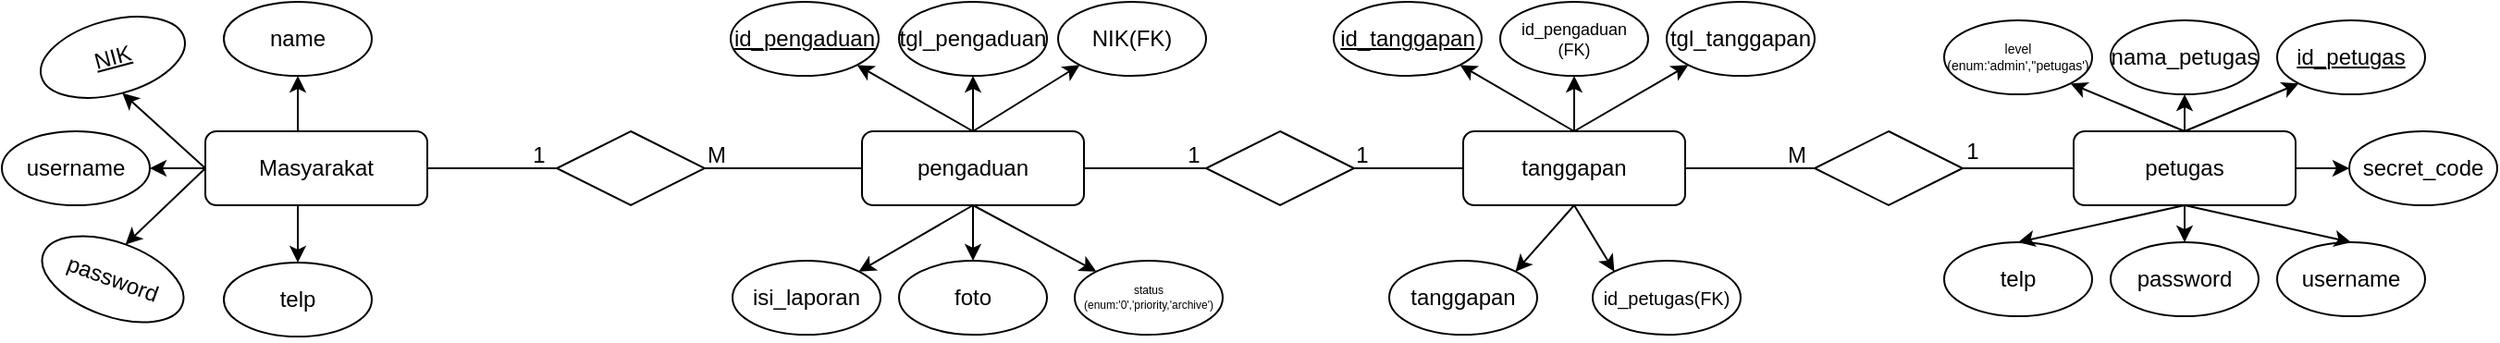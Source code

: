 <mxfile version="26.2.13">
  <diagram name="Page-1" id="a_6Jx9cXBVa1bQXX1JxQ">
    <mxGraphModel dx="886" dy="544" grid="1" gridSize="10" guides="1" tooltips="1" connect="1" arrows="1" fold="1" page="1" pageScale="1" pageWidth="3300" pageHeight="2339" math="0" shadow="0">
      <root>
        <mxCell id="0" />
        <mxCell id="1" parent="0" />
        <mxCell id="DezJtwTaErw59YhCSsbt-21" style="rounded=0;orthogonalLoop=1;jettySize=auto;html=1;exitX=0;exitY=0.5;exitDx=0;exitDy=0;entryX=0.5;entryY=0;entryDx=0;entryDy=0;" edge="1" parent="1" source="DezJtwTaErw59YhCSsbt-15" target="DezJtwTaErw59YhCSsbt-19">
          <mxGeometry relative="1" as="geometry" />
        </mxCell>
        <mxCell id="DezJtwTaErw59YhCSsbt-22" style="edgeStyle=orthogonalEdgeStyle;rounded=0;orthogonalLoop=1;jettySize=auto;html=1;exitX=0.5;exitY=1;exitDx=0;exitDy=0;entryX=0.5;entryY=0;entryDx=0;entryDy=0;" edge="1" parent="1" source="DezJtwTaErw59YhCSsbt-15" target="DezJtwTaErw59YhCSsbt-20">
          <mxGeometry relative="1" as="geometry" />
        </mxCell>
        <mxCell id="DezJtwTaErw59YhCSsbt-23" style="edgeStyle=orthogonalEdgeStyle;rounded=0;orthogonalLoop=1;jettySize=auto;html=1;exitX=0;exitY=0.5;exitDx=0;exitDy=0;entryX=1;entryY=0.5;entryDx=0;entryDy=0;" edge="1" parent="1" source="DezJtwTaErw59YhCSsbt-15" target="DezJtwTaErw59YhCSsbt-18">
          <mxGeometry relative="1" as="geometry" />
        </mxCell>
        <mxCell id="DezJtwTaErw59YhCSsbt-24" style="rounded=0;orthogonalLoop=1;jettySize=auto;html=1;exitX=0;exitY=0.5;exitDx=0;exitDy=0;entryX=0.5;entryY=1;entryDx=0;entryDy=0;" edge="1" parent="1" source="DezJtwTaErw59YhCSsbt-15" target="DezJtwTaErw59YhCSsbt-16">
          <mxGeometry relative="1" as="geometry" />
        </mxCell>
        <mxCell id="DezJtwTaErw59YhCSsbt-25" style="edgeStyle=orthogonalEdgeStyle;rounded=0;orthogonalLoop=1;jettySize=auto;html=1;exitX=0.5;exitY=0;exitDx=0;exitDy=0;entryX=0.5;entryY=1;entryDx=0;entryDy=0;" edge="1" parent="1" source="DezJtwTaErw59YhCSsbt-15" target="DezJtwTaErw59YhCSsbt-17">
          <mxGeometry relative="1" as="geometry" />
        </mxCell>
        <mxCell id="DezJtwTaErw59YhCSsbt-75" style="edgeStyle=orthogonalEdgeStyle;rounded=0;orthogonalLoop=1;jettySize=auto;html=1;exitX=1;exitY=0.5;exitDx=0;exitDy=0;entryX=0;entryY=0.5;entryDx=0;entryDy=0;endArrow=none;startFill=0;" edge="1" parent="1" source="DezJtwTaErw59YhCSsbt-15" target="DezJtwTaErw59YhCSsbt-74">
          <mxGeometry relative="1" as="geometry" />
        </mxCell>
        <mxCell id="DezJtwTaErw59YhCSsbt-15" value="Masyarakat" style="rounded=1;whiteSpace=wrap;html=1;fillColor=none;" vertex="1" parent="1">
          <mxGeometry x="240" y="240" width="120" height="40" as="geometry" />
        </mxCell>
        <mxCell id="DezJtwTaErw59YhCSsbt-16" value="NIK" style="ellipse;whiteSpace=wrap;html=1;fillColor=none;rotation=-15;fontStyle=4" vertex="1" parent="1">
          <mxGeometry x="150" y="180" width="80" height="40" as="geometry" />
        </mxCell>
        <mxCell id="DezJtwTaErw59YhCSsbt-17" value="name" style="ellipse;whiteSpace=wrap;html=1;fillColor=none;rotation=0;" vertex="1" parent="1">
          <mxGeometry x="250" y="170" width="80" height="40" as="geometry" />
        </mxCell>
        <mxCell id="DezJtwTaErw59YhCSsbt-18" value="username" style="ellipse;whiteSpace=wrap;html=1;fillColor=none;rotation=0;" vertex="1" parent="1">
          <mxGeometry x="130" y="240" width="80" height="40" as="geometry" />
        </mxCell>
        <mxCell id="DezJtwTaErw59YhCSsbt-19" value="password" style="ellipse;whiteSpace=wrap;html=1;fillColor=none;rotation=20;" vertex="1" parent="1">
          <mxGeometry x="150" y="300" width="80" height="40" as="geometry" />
        </mxCell>
        <mxCell id="DezJtwTaErw59YhCSsbt-20" value="telp" style="ellipse;whiteSpace=wrap;html=1;fillColor=none;rotation=0;" vertex="1" parent="1">
          <mxGeometry x="250" y="311" width="80" height="40" as="geometry" />
        </mxCell>
        <mxCell id="DezJtwTaErw59YhCSsbt-35" style="rounded=0;orthogonalLoop=1;jettySize=auto;html=1;exitX=0.5;exitY=0;exitDx=0;exitDy=0;entryX=0.5;entryY=1;entryDx=0;entryDy=0;" edge="1" parent="1" source="DezJtwTaErw59YhCSsbt-29" target="DezJtwTaErw59YhCSsbt-30">
          <mxGeometry relative="1" as="geometry" />
        </mxCell>
        <mxCell id="DezJtwTaErw59YhCSsbt-36" style="rounded=0;orthogonalLoop=1;jettySize=auto;html=1;exitX=0.5;exitY=0;exitDx=0;exitDy=0;entryX=0;entryY=1;entryDx=0;entryDy=0;" edge="1" parent="1" source="DezJtwTaErw59YhCSsbt-29" target="DezJtwTaErw59YhCSsbt-31">
          <mxGeometry relative="1" as="geometry" />
        </mxCell>
        <mxCell id="DezJtwTaErw59YhCSsbt-37" style="rounded=0;orthogonalLoop=1;jettySize=auto;html=1;exitX=1;exitY=0.5;exitDx=0;exitDy=0;entryX=0;entryY=0.5;entryDx=0;entryDy=0;" edge="1" parent="1" source="DezJtwTaErw59YhCSsbt-29" target="DezJtwTaErw59YhCSsbt-32">
          <mxGeometry relative="1" as="geometry" />
        </mxCell>
        <mxCell id="DezJtwTaErw59YhCSsbt-39" style="rounded=0;orthogonalLoop=1;jettySize=auto;html=1;exitX=0.5;exitY=1;exitDx=0;exitDy=0;entryX=0.5;entryY=0;entryDx=0;entryDy=0;" edge="1" parent="1" source="DezJtwTaErw59YhCSsbt-29" target="DezJtwTaErw59YhCSsbt-34">
          <mxGeometry relative="1" as="geometry" />
        </mxCell>
        <mxCell id="DezJtwTaErw59YhCSsbt-45" style="rounded=0;orthogonalLoop=1;jettySize=auto;html=1;exitX=0.5;exitY=0;exitDx=0;exitDy=0;entryX=1;entryY=1;entryDx=0;entryDy=0;" edge="1" parent="1" source="DezJtwTaErw59YhCSsbt-29" target="DezJtwTaErw59YhCSsbt-44">
          <mxGeometry relative="1" as="geometry" />
        </mxCell>
        <mxCell id="DezJtwTaErw59YhCSsbt-50" style="rounded=0;orthogonalLoop=1;jettySize=auto;html=1;exitX=0.5;exitY=1;exitDx=0;exitDy=0;entryX=0.5;entryY=0;entryDx=0;entryDy=0;" edge="1" parent="1" source="DezJtwTaErw59YhCSsbt-29" target="DezJtwTaErw59YhCSsbt-33">
          <mxGeometry relative="1" as="geometry" />
        </mxCell>
        <mxCell id="DezJtwTaErw59YhCSsbt-52" style="rounded=0;orthogonalLoop=1;jettySize=auto;html=1;exitX=0.5;exitY=1;exitDx=0;exitDy=0;entryX=0.5;entryY=0;entryDx=0;entryDy=0;" edge="1" parent="1" source="DezJtwTaErw59YhCSsbt-29" target="DezJtwTaErw59YhCSsbt-42">
          <mxGeometry relative="1" as="geometry" />
        </mxCell>
        <mxCell id="DezJtwTaErw59YhCSsbt-29" value="petugas" style="rounded=1;whiteSpace=wrap;html=1;fillColor=none;" vertex="1" parent="1">
          <mxGeometry x="1250" y="240" width="120" height="40" as="geometry" />
        </mxCell>
        <mxCell id="DezJtwTaErw59YhCSsbt-30" value="nama_petugas" style="ellipse;whiteSpace=wrap;html=1;fillColor=none;rotation=0;" vertex="1" parent="1">
          <mxGeometry x="1270" y="180" width="80" height="40" as="geometry" />
        </mxCell>
        <mxCell id="DezJtwTaErw59YhCSsbt-31" value="id_petugas" style="ellipse;whiteSpace=wrap;html=1;fillColor=none;rotation=0;fontStyle=4" vertex="1" parent="1">
          <mxGeometry x="1360" y="180" width="80" height="40" as="geometry" />
        </mxCell>
        <mxCell id="DezJtwTaErw59YhCSsbt-32" value="secret_code" style="ellipse;whiteSpace=wrap;html=1;fillColor=none;rotation=0;" vertex="1" parent="1">
          <mxGeometry x="1399" y="240" width="80" height="40" as="geometry" />
        </mxCell>
        <mxCell id="DezJtwTaErw59YhCSsbt-33" value="username" style="ellipse;whiteSpace=wrap;html=1;fillColor=none;rotation=0;" vertex="1" parent="1">
          <mxGeometry x="1360" y="300" width="80" height="40" as="geometry" />
        </mxCell>
        <mxCell id="DezJtwTaErw59YhCSsbt-34" value="password" style="ellipse;whiteSpace=wrap;html=1;fillColor=none;rotation=0;" vertex="1" parent="1">
          <mxGeometry x="1270" y="300" width="80" height="40" as="geometry" />
        </mxCell>
        <mxCell id="DezJtwTaErw59YhCSsbt-42" value="telp" style="ellipse;whiteSpace=wrap;html=1;fillColor=none;rotation=0;" vertex="1" parent="1">
          <mxGeometry x="1180" y="300" width="80" height="40" as="geometry" />
        </mxCell>
        <mxCell id="DezJtwTaErw59YhCSsbt-44" value="level&lt;div&gt;(enum:&#39;admin&#39;,&#39;&#39;petugas&#39;)&lt;/div&gt;" style="ellipse;whiteSpace=wrap;html=1;fillColor=none;rotation=0;fontSize=7;" vertex="1" parent="1">
          <mxGeometry x="1180" y="180" width="80" height="40" as="geometry" />
        </mxCell>
        <mxCell id="DezJtwTaErw59YhCSsbt-56" style="rounded=0;orthogonalLoop=1;jettySize=auto;html=1;exitX=0.5;exitY=0;exitDx=0;exitDy=0;entryX=1;entryY=1;entryDx=0;entryDy=0;" edge="1" parent="1" source="DezJtwTaErw59YhCSsbt-46" target="DezJtwTaErw59YhCSsbt-48">
          <mxGeometry relative="1" as="geometry" />
        </mxCell>
        <mxCell id="DezJtwTaErw59YhCSsbt-57" style="rounded=0;orthogonalLoop=1;jettySize=auto;html=1;exitX=0.5;exitY=0;exitDx=0;exitDy=0;entryX=0.5;entryY=1;entryDx=0;entryDy=0;" edge="1" parent="1" source="DezJtwTaErw59YhCSsbt-46" target="DezJtwTaErw59YhCSsbt-47">
          <mxGeometry relative="1" as="geometry" />
        </mxCell>
        <mxCell id="DezJtwTaErw59YhCSsbt-58" style="rounded=0;orthogonalLoop=1;jettySize=auto;html=1;exitX=0.5;exitY=0;exitDx=0;exitDy=0;entryX=0;entryY=1;entryDx=0;entryDy=0;" edge="1" parent="1" source="DezJtwTaErw59YhCSsbt-46" target="DezJtwTaErw59YhCSsbt-49">
          <mxGeometry relative="1" as="geometry" />
        </mxCell>
        <mxCell id="DezJtwTaErw59YhCSsbt-59" style="edgeStyle=orthogonalEdgeStyle;rounded=0;orthogonalLoop=1;jettySize=auto;html=1;exitX=0.5;exitY=1;exitDx=0;exitDy=0;entryX=0.5;entryY=0;entryDx=0;entryDy=0;" edge="1" parent="1" source="DezJtwTaErw59YhCSsbt-46" target="DezJtwTaErw59YhCSsbt-54">
          <mxGeometry relative="1" as="geometry" />
        </mxCell>
        <mxCell id="DezJtwTaErw59YhCSsbt-60" style="rounded=0;orthogonalLoop=1;jettySize=auto;html=1;exitX=0.5;exitY=1;exitDx=0;exitDy=0;entryX=1;entryY=0;entryDx=0;entryDy=0;" edge="1" parent="1" source="DezJtwTaErw59YhCSsbt-46" target="DezJtwTaErw59YhCSsbt-55">
          <mxGeometry relative="1" as="geometry" />
        </mxCell>
        <mxCell id="DezJtwTaErw59YhCSsbt-62" style="rounded=0;orthogonalLoop=1;jettySize=auto;html=1;exitX=0.5;exitY=1;exitDx=0;exitDy=0;entryX=0;entryY=0;entryDx=0;entryDy=0;" edge="1" parent="1" source="DezJtwTaErw59YhCSsbt-46" target="DezJtwTaErw59YhCSsbt-53">
          <mxGeometry relative="1" as="geometry" />
        </mxCell>
        <mxCell id="DezJtwTaErw59YhCSsbt-76" style="edgeStyle=orthogonalEdgeStyle;rounded=0;orthogonalLoop=1;jettySize=auto;html=1;exitX=0;exitY=0.5;exitDx=0;exitDy=0;entryX=1;entryY=0.5;entryDx=0;entryDy=0;endArrow=none;startFill=0;" edge="1" parent="1" source="DezJtwTaErw59YhCSsbt-46" target="DezJtwTaErw59YhCSsbt-74">
          <mxGeometry relative="1" as="geometry" />
        </mxCell>
        <mxCell id="DezJtwTaErw59YhCSsbt-92" style="edgeStyle=orthogonalEdgeStyle;rounded=0;orthogonalLoop=1;jettySize=auto;html=1;exitX=1;exitY=0.5;exitDx=0;exitDy=0;entryX=0;entryY=0.5;entryDx=0;entryDy=0;endArrow=none;startFill=0;" edge="1" parent="1" source="DezJtwTaErw59YhCSsbt-46" target="DezJtwTaErw59YhCSsbt-91">
          <mxGeometry relative="1" as="geometry" />
        </mxCell>
        <mxCell id="DezJtwTaErw59YhCSsbt-46" value="pengaduan" style="rounded=1;whiteSpace=wrap;html=1;fillColor=none;" vertex="1" parent="1">
          <mxGeometry x="595" y="240" width="120" height="40" as="geometry" />
        </mxCell>
        <mxCell id="DezJtwTaErw59YhCSsbt-47" value="tgl_pengaduan" style="ellipse;whiteSpace=wrap;html=1;fillColor=none;rotation=0;" vertex="1" parent="1">
          <mxGeometry x="615" y="170" width="80" height="40" as="geometry" />
        </mxCell>
        <mxCell id="DezJtwTaErw59YhCSsbt-48" value="id_pengaduan" style="ellipse;whiteSpace=wrap;html=1;fillColor=none;rotation=0;fontStyle=4" vertex="1" parent="1">
          <mxGeometry x="524" y="170" width="80" height="40" as="geometry" />
        </mxCell>
        <mxCell id="DezJtwTaErw59YhCSsbt-49" value="NIK(FK)" style="ellipse;whiteSpace=wrap;html=1;fillColor=none;rotation=0;fontStyle=0" vertex="1" parent="1">
          <mxGeometry x="701" y="170" width="80" height="40" as="geometry" />
        </mxCell>
        <mxCell id="DezJtwTaErw59YhCSsbt-53" value="status&lt;div&gt;(enum:&#39;0&#39;,&#39;priority,&#39;archive&#39;)&lt;/div&gt;" style="ellipse;whiteSpace=wrap;html=1;fillColor=none;rotation=0;fontSize=6;" vertex="1" parent="1">
          <mxGeometry x="710" y="310" width="80" height="40" as="geometry" />
        </mxCell>
        <mxCell id="DezJtwTaErw59YhCSsbt-54" value="foto" style="ellipse;whiteSpace=wrap;html=1;fillColor=none;rotation=0;" vertex="1" parent="1">
          <mxGeometry x="615" y="310" width="80" height="40" as="geometry" />
        </mxCell>
        <mxCell id="DezJtwTaErw59YhCSsbt-55" value="isi_laporan" style="ellipse;whiteSpace=wrap;html=1;fillColor=none;rotation=0;" vertex="1" parent="1">
          <mxGeometry x="525" y="310" width="80" height="40" as="geometry" />
        </mxCell>
        <mxCell id="DezJtwTaErw59YhCSsbt-69" style="rounded=0;orthogonalLoop=1;jettySize=auto;html=1;exitX=0.5;exitY=0;exitDx=0;exitDy=0;entryX=1;entryY=1;entryDx=0;entryDy=0;" edge="1" parent="1" source="DezJtwTaErw59YhCSsbt-63" target="DezJtwTaErw59YhCSsbt-64">
          <mxGeometry relative="1" as="geometry" />
        </mxCell>
        <mxCell id="DezJtwTaErw59YhCSsbt-70" style="edgeStyle=orthogonalEdgeStyle;rounded=0;orthogonalLoop=1;jettySize=auto;html=1;exitX=0.5;exitY=0;exitDx=0;exitDy=0;entryX=0.5;entryY=1;entryDx=0;entryDy=0;" edge="1" parent="1" source="DezJtwTaErw59YhCSsbt-63" target="DezJtwTaErw59YhCSsbt-65">
          <mxGeometry relative="1" as="geometry" />
        </mxCell>
        <mxCell id="DezJtwTaErw59YhCSsbt-71" style="rounded=0;orthogonalLoop=1;jettySize=auto;html=1;exitX=0.5;exitY=0;exitDx=0;exitDy=0;entryX=0;entryY=1;entryDx=0;entryDy=0;" edge="1" parent="1" source="DezJtwTaErw59YhCSsbt-63" target="DezJtwTaErw59YhCSsbt-66">
          <mxGeometry relative="1" as="geometry" />
        </mxCell>
        <mxCell id="DezJtwTaErw59YhCSsbt-72" style="rounded=0;orthogonalLoop=1;jettySize=auto;html=1;exitX=0.5;exitY=1;exitDx=0;exitDy=0;entryX=1;entryY=0;entryDx=0;entryDy=0;" edge="1" parent="1" source="DezJtwTaErw59YhCSsbt-63" target="DezJtwTaErw59YhCSsbt-67">
          <mxGeometry relative="1" as="geometry" />
        </mxCell>
        <mxCell id="DezJtwTaErw59YhCSsbt-73" style="rounded=0;orthogonalLoop=1;jettySize=auto;html=1;exitX=0.5;exitY=1;exitDx=0;exitDy=0;entryX=0;entryY=0;entryDx=0;entryDy=0;" edge="1" parent="1" source="DezJtwTaErw59YhCSsbt-63" target="DezJtwTaErw59YhCSsbt-68">
          <mxGeometry relative="1" as="geometry" />
        </mxCell>
        <mxCell id="DezJtwTaErw59YhCSsbt-97" style="edgeStyle=orthogonalEdgeStyle;rounded=0;orthogonalLoop=1;jettySize=auto;html=1;exitX=1;exitY=0.5;exitDx=0;exitDy=0;entryX=0;entryY=0.5;entryDx=0;entryDy=0;endArrow=none;startFill=0;" edge="1" parent="1" source="DezJtwTaErw59YhCSsbt-63" target="DezJtwTaErw59YhCSsbt-96">
          <mxGeometry relative="1" as="geometry" />
        </mxCell>
        <mxCell id="DezJtwTaErw59YhCSsbt-63" value="tanggapan" style="rounded=1;whiteSpace=wrap;html=1;fillColor=none;" vertex="1" parent="1">
          <mxGeometry x="920" y="240" width="120" height="40" as="geometry" />
        </mxCell>
        <mxCell id="DezJtwTaErw59YhCSsbt-64" value="id_tanggapan" style="ellipse;whiteSpace=wrap;html=1;fillColor=none;rotation=0;fontStyle=4" vertex="1" parent="1">
          <mxGeometry x="850" y="170" width="80" height="40" as="geometry" />
        </mxCell>
        <mxCell id="DezJtwTaErw59YhCSsbt-65" value="id_pengaduan&lt;div&gt;(FK)&lt;/div&gt;" style="ellipse;whiteSpace=wrap;html=1;fillColor=none;rotation=0;fontStyle=0;fontSize=9;" vertex="1" parent="1">
          <mxGeometry x="940" y="170" width="80" height="40" as="geometry" />
        </mxCell>
        <mxCell id="DezJtwTaErw59YhCSsbt-66" value="tgl_tanggapan" style="ellipse;whiteSpace=wrap;html=1;fillColor=none;rotation=0;fontStyle=0" vertex="1" parent="1">
          <mxGeometry x="1030" y="170" width="80" height="40" as="geometry" />
        </mxCell>
        <mxCell id="DezJtwTaErw59YhCSsbt-67" value="tanggapan" style="ellipse;whiteSpace=wrap;html=1;fillColor=none;rotation=0;fontStyle=0" vertex="1" parent="1">
          <mxGeometry x="880" y="310" width="80" height="40" as="geometry" />
        </mxCell>
        <mxCell id="DezJtwTaErw59YhCSsbt-68" value="id_petugas(FK)" style="ellipse;whiteSpace=wrap;html=1;fillColor=none;rotation=0;fontStyle=0;fontSize=10;" vertex="1" parent="1">
          <mxGeometry x="990" y="310" width="80" height="40" as="geometry" />
        </mxCell>
        <mxCell id="DezJtwTaErw59YhCSsbt-74" value="" style="rhombus;whiteSpace=wrap;html=1;fillColor=none;" vertex="1" parent="1">
          <mxGeometry x="430" y="240" width="80" height="40" as="geometry" />
        </mxCell>
        <mxCell id="DezJtwTaErw59YhCSsbt-77" value="1" style="text;html=1;align=center;verticalAlign=middle;resizable=0;points=[];autosize=1;strokeColor=none;fillColor=none;" vertex="1" parent="1">
          <mxGeometry x="405" y="238" width="30" height="30" as="geometry" />
        </mxCell>
        <mxCell id="DezJtwTaErw59YhCSsbt-78" value="M" style="text;html=1;align=center;verticalAlign=middle;resizable=0;points=[];autosize=1;strokeColor=none;fillColor=none;" vertex="1" parent="1">
          <mxGeometry x="501" y="238" width="30" height="30" as="geometry" />
        </mxCell>
        <mxCell id="DezJtwTaErw59YhCSsbt-93" style="edgeStyle=orthogonalEdgeStyle;rounded=0;orthogonalLoop=1;jettySize=auto;html=1;exitX=1;exitY=0.5;exitDx=0;exitDy=0;entryX=0;entryY=0.5;entryDx=0;entryDy=0;endArrow=none;startFill=0;" edge="1" parent="1" source="DezJtwTaErw59YhCSsbt-91" target="DezJtwTaErw59YhCSsbt-63">
          <mxGeometry relative="1" as="geometry" />
        </mxCell>
        <mxCell id="DezJtwTaErw59YhCSsbt-91" value="" style="rhombus;whiteSpace=wrap;html=1;fillColor=none;" vertex="1" parent="1">
          <mxGeometry x="781" y="240" width="80" height="40" as="geometry" />
        </mxCell>
        <mxCell id="DezJtwTaErw59YhCSsbt-94" value="1" style="text;html=1;align=center;verticalAlign=middle;resizable=0;points=[];autosize=1;strokeColor=none;fillColor=none;" vertex="1" parent="1">
          <mxGeometry x="759" y="238" width="30" height="30" as="geometry" />
        </mxCell>
        <mxCell id="DezJtwTaErw59YhCSsbt-95" value="1" style="text;html=1;align=center;verticalAlign=middle;resizable=0;points=[];autosize=1;strokeColor=none;fillColor=none;" vertex="1" parent="1">
          <mxGeometry x="850" y="238" width="30" height="30" as="geometry" />
        </mxCell>
        <mxCell id="DezJtwTaErw59YhCSsbt-98" style="edgeStyle=orthogonalEdgeStyle;rounded=0;orthogonalLoop=1;jettySize=auto;html=1;exitX=1;exitY=0.5;exitDx=0;exitDy=0;entryX=0;entryY=0.5;entryDx=0;entryDy=0;endArrow=none;startFill=0;" edge="1" parent="1" source="DezJtwTaErw59YhCSsbt-96" target="DezJtwTaErw59YhCSsbt-29">
          <mxGeometry relative="1" as="geometry" />
        </mxCell>
        <mxCell id="DezJtwTaErw59YhCSsbt-96" value="" style="rhombus;whiteSpace=wrap;html=1;fillColor=none;" vertex="1" parent="1">
          <mxGeometry x="1110" y="240" width="80" height="40" as="geometry" />
        </mxCell>
        <mxCell id="DezJtwTaErw59YhCSsbt-99" value="1" style="text;html=1;align=center;verticalAlign=middle;resizable=0;points=[];autosize=1;strokeColor=none;fillColor=none;" vertex="1" parent="1">
          <mxGeometry x="1180" y="236" width="30" height="30" as="geometry" />
        </mxCell>
        <mxCell id="DezJtwTaErw59YhCSsbt-100" value="M" style="text;html=1;align=center;verticalAlign=middle;resizable=0;points=[];autosize=1;strokeColor=none;fillColor=none;" vertex="1" parent="1">
          <mxGeometry x="1085" y="238" width="30" height="30" as="geometry" />
        </mxCell>
      </root>
    </mxGraphModel>
  </diagram>
</mxfile>
